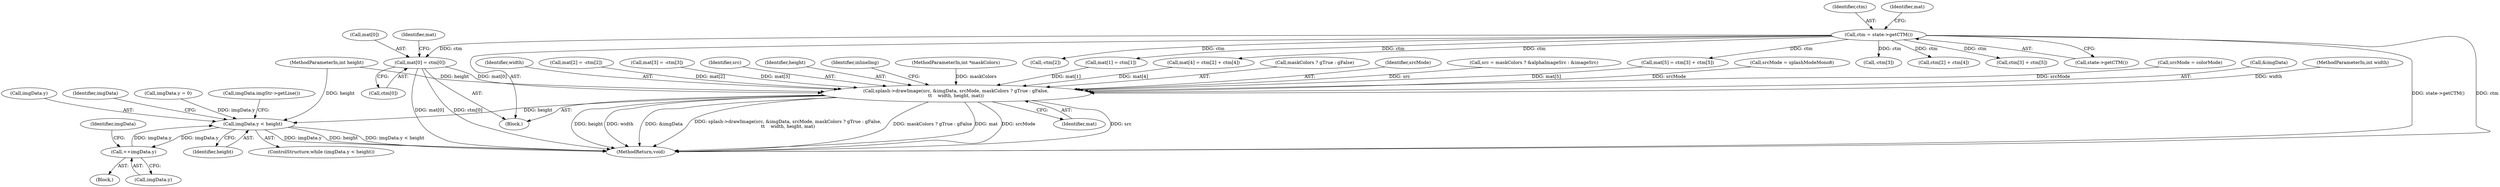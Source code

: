 digraph "0_poppler_7b2d314a61fd0e12f47c62996cb49ec0d1ba747a_10@array" {
"1000124" [label="(Call,mat[0] = ctm[0])"];
"1000121" [label="(Call,ctm = state->getCTM())"];
"1000531" [label="(Call,splash->drawImage(src, &imgData, srcMode, maskColors ? gTrue : gFalse,\n\t\t    width, height, mat))"];
"1000547" [label="(Call,imgData.y < height)"];
"1000554" [label="(Call,++imgData.y)"];
"1000552" [label="(Block,)"];
"1000154" [label="(Call,mat[4] = ctm[2] + ctm[4])"];
"1000547" [label="(Call,imgData.y < height)"];
"1000554" [label="(Call,++imgData.y)"];
"1000146" [label="(Call,mat[3] = -ctm[3])"];
"1000121" [label="(Call,ctm = state->getCTM())"];
"1000142" [label="(Call,-ctm[2])"];
"1000532" [label="(Identifier,src)"];
"1000560" [label="(Identifier,imgData)"];
"1000542" [label="(Identifier,mat)"];
"1000208" [label="(Call,imgData.y = 0)"];
"1000125" [label="(Call,mat[0])"];
"1000124" [label="(Call,mat[0] = ctm[0])"];
"1000122" [label="(Identifier,ctm)"];
"1000541" [label="(Identifier,height)"];
"1000544" [label="(Identifier,inlineImg)"];
"1000150" [label="(Call,-ctm[3])"];
"1000107" [label="(MethodParameterIn,int *maskColors)"];
"1000551" [label="(Identifier,height)"];
"1000105" [label="(MethodParameterIn,int height)"];
"1000126" [label="(Identifier,mat)"];
"1000158" [label="(Call,ctm[2] + ctm[4])"];
"1000555" [label="(Call,imgData.y)"];
"1000553" [label="(Call,imgData.imgStr->getLine())"];
"1000536" [label="(Call,maskColors ? gTrue : gFalse)"];
"1000546" [label="(ControlStructure,while (imgData.y < height))"];
"1000531" [label="(Call,splash->drawImage(src, &imgData, srcMode, maskColors ? gTrue : gFalse,\n\t\t    width, height, mat))"];
"1000128" [label="(Call,ctm[0])"];
"1000169" [label="(Call,ctm[3] + ctm[5])"];
"1000566" [label="(MethodReturn,void)"];
"1000548" [label="(Call,imgData.y)"];
"1000165" [label="(Call,mat[5] = ctm[3] + ctm[5])"];
"1000535" [label="(Identifier,srcMode)"];
"1000131" [label="(Call,mat[1] = ctm[1])"];
"1000133" [label="(Identifier,mat)"];
"1000109" [label="(Block,)"];
"1000523" [label="(Call,src = maskColors ? &alphaImageSrc : &imageSrc)"];
"1000549" [label="(Identifier,imgData)"];
"1000515" [label="(Call,srcMode = splashModeMono8)"];
"1000520" [label="(Call,srcMode = colorMode)"];
"1000533" [label="(Call,&imgData)"];
"1000104" [label="(MethodParameterIn,int width)"];
"1000540" [label="(Identifier,width)"];
"1000138" [label="(Call,mat[2] = -ctm[2])"];
"1000123" [label="(Call,state->getCTM())"];
"1000124" -> "1000109"  [label="AST: "];
"1000124" -> "1000128"  [label="CFG: "];
"1000125" -> "1000124"  [label="AST: "];
"1000128" -> "1000124"  [label="AST: "];
"1000133" -> "1000124"  [label="CFG: "];
"1000124" -> "1000566"  [label="DDG: mat[0]"];
"1000124" -> "1000566"  [label="DDG: ctm[0]"];
"1000121" -> "1000124"  [label="DDG: ctm"];
"1000124" -> "1000531"  [label="DDG: mat[0]"];
"1000121" -> "1000109"  [label="AST: "];
"1000121" -> "1000123"  [label="CFG: "];
"1000122" -> "1000121"  [label="AST: "];
"1000123" -> "1000121"  [label="AST: "];
"1000126" -> "1000121"  [label="CFG: "];
"1000121" -> "1000566"  [label="DDG: state->getCTM()"];
"1000121" -> "1000566"  [label="DDG: ctm"];
"1000121" -> "1000131"  [label="DDG: ctm"];
"1000121" -> "1000142"  [label="DDG: ctm"];
"1000121" -> "1000150"  [label="DDG: ctm"];
"1000121" -> "1000154"  [label="DDG: ctm"];
"1000121" -> "1000158"  [label="DDG: ctm"];
"1000121" -> "1000165"  [label="DDG: ctm"];
"1000121" -> "1000169"  [label="DDG: ctm"];
"1000531" -> "1000109"  [label="AST: "];
"1000531" -> "1000542"  [label="CFG: "];
"1000532" -> "1000531"  [label="AST: "];
"1000533" -> "1000531"  [label="AST: "];
"1000535" -> "1000531"  [label="AST: "];
"1000536" -> "1000531"  [label="AST: "];
"1000540" -> "1000531"  [label="AST: "];
"1000541" -> "1000531"  [label="AST: "];
"1000542" -> "1000531"  [label="AST: "];
"1000544" -> "1000531"  [label="CFG: "];
"1000531" -> "1000566"  [label="DDG: width"];
"1000531" -> "1000566"  [label="DDG: &imgData"];
"1000531" -> "1000566"  [label="DDG: splash->drawImage(src, &imgData, srcMode, maskColors ? gTrue : gFalse,\n\t\t    width, height, mat)"];
"1000531" -> "1000566"  [label="DDG: maskColors ? gTrue : gFalse"];
"1000531" -> "1000566"  [label="DDG: mat"];
"1000531" -> "1000566"  [label="DDG: srcMode"];
"1000531" -> "1000566"  [label="DDG: src"];
"1000531" -> "1000566"  [label="DDG: height"];
"1000523" -> "1000531"  [label="DDG: src"];
"1000515" -> "1000531"  [label="DDG: srcMode"];
"1000520" -> "1000531"  [label="DDG: srcMode"];
"1000107" -> "1000531"  [label="DDG: maskColors"];
"1000104" -> "1000531"  [label="DDG: width"];
"1000105" -> "1000531"  [label="DDG: height"];
"1000165" -> "1000531"  [label="DDG: mat[5]"];
"1000154" -> "1000531"  [label="DDG: mat[4]"];
"1000146" -> "1000531"  [label="DDG: mat[3]"];
"1000131" -> "1000531"  [label="DDG: mat[1]"];
"1000138" -> "1000531"  [label="DDG: mat[2]"];
"1000531" -> "1000547"  [label="DDG: height"];
"1000547" -> "1000546"  [label="AST: "];
"1000547" -> "1000551"  [label="CFG: "];
"1000548" -> "1000547"  [label="AST: "];
"1000551" -> "1000547"  [label="AST: "];
"1000553" -> "1000547"  [label="CFG: "];
"1000560" -> "1000547"  [label="CFG: "];
"1000547" -> "1000566"  [label="DDG: imgData.y"];
"1000547" -> "1000566"  [label="DDG: height"];
"1000547" -> "1000566"  [label="DDG: imgData.y < height"];
"1000208" -> "1000547"  [label="DDG: imgData.y"];
"1000554" -> "1000547"  [label="DDG: imgData.y"];
"1000105" -> "1000547"  [label="DDG: height"];
"1000547" -> "1000554"  [label="DDG: imgData.y"];
"1000554" -> "1000552"  [label="AST: "];
"1000554" -> "1000555"  [label="CFG: "];
"1000555" -> "1000554"  [label="AST: "];
"1000549" -> "1000554"  [label="CFG: "];
}

